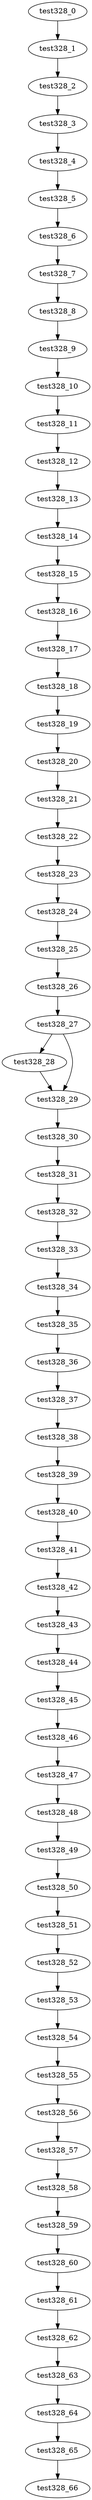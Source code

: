digraph G {
test328_0->test328_1;
test328_1->test328_2;
test328_2->test328_3;
test328_3->test328_4;
test328_4->test328_5;
test328_5->test328_6;
test328_6->test328_7;
test328_7->test328_8;
test328_8->test328_9;
test328_9->test328_10;
test328_10->test328_11;
test328_11->test328_12;
test328_12->test328_13;
test328_13->test328_14;
test328_14->test328_15;
test328_15->test328_16;
test328_16->test328_17;
test328_17->test328_18;
test328_18->test328_19;
test328_19->test328_20;
test328_20->test328_21;
test328_21->test328_22;
test328_22->test328_23;
test328_23->test328_24;
test328_24->test328_25;
test328_25->test328_26;
test328_26->test328_27;
test328_27->test328_28;
test328_27->test328_29;
test328_28->test328_29;
test328_29->test328_30;
test328_30->test328_31;
test328_31->test328_32;
test328_32->test328_33;
test328_33->test328_34;
test328_34->test328_35;
test328_35->test328_36;
test328_36->test328_37;
test328_37->test328_38;
test328_38->test328_39;
test328_39->test328_40;
test328_40->test328_41;
test328_41->test328_42;
test328_42->test328_43;
test328_43->test328_44;
test328_44->test328_45;
test328_45->test328_46;
test328_46->test328_47;
test328_47->test328_48;
test328_48->test328_49;
test328_49->test328_50;
test328_50->test328_51;
test328_51->test328_52;
test328_52->test328_53;
test328_53->test328_54;
test328_54->test328_55;
test328_55->test328_56;
test328_56->test328_57;
test328_57->test328_58;
test328_58->test328_59;
test328_59->test328_60;
test328_60->test328_61;
test328_61->test328_62;
test328_62->test328_63;
test328_63->test328_64;
test328_64->test328_65;
test328_65->test328_66;

}
